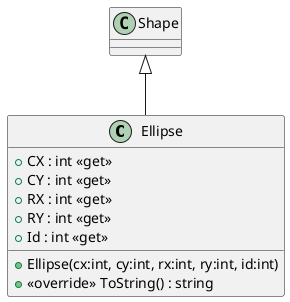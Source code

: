 @startuml
class Ellipse {
    + CX : int <<get>>
    + CY : int <<get>>
    + RX : int <<get>>
    + RY : int <<get>>
    + Id : int <<get>>
    + Ellipse(cx:int, cy:int, rx:int, ry:int, id:int)
    + <<override>> ToString() : string
}
Shape <|-- Ellipse
@enduml
